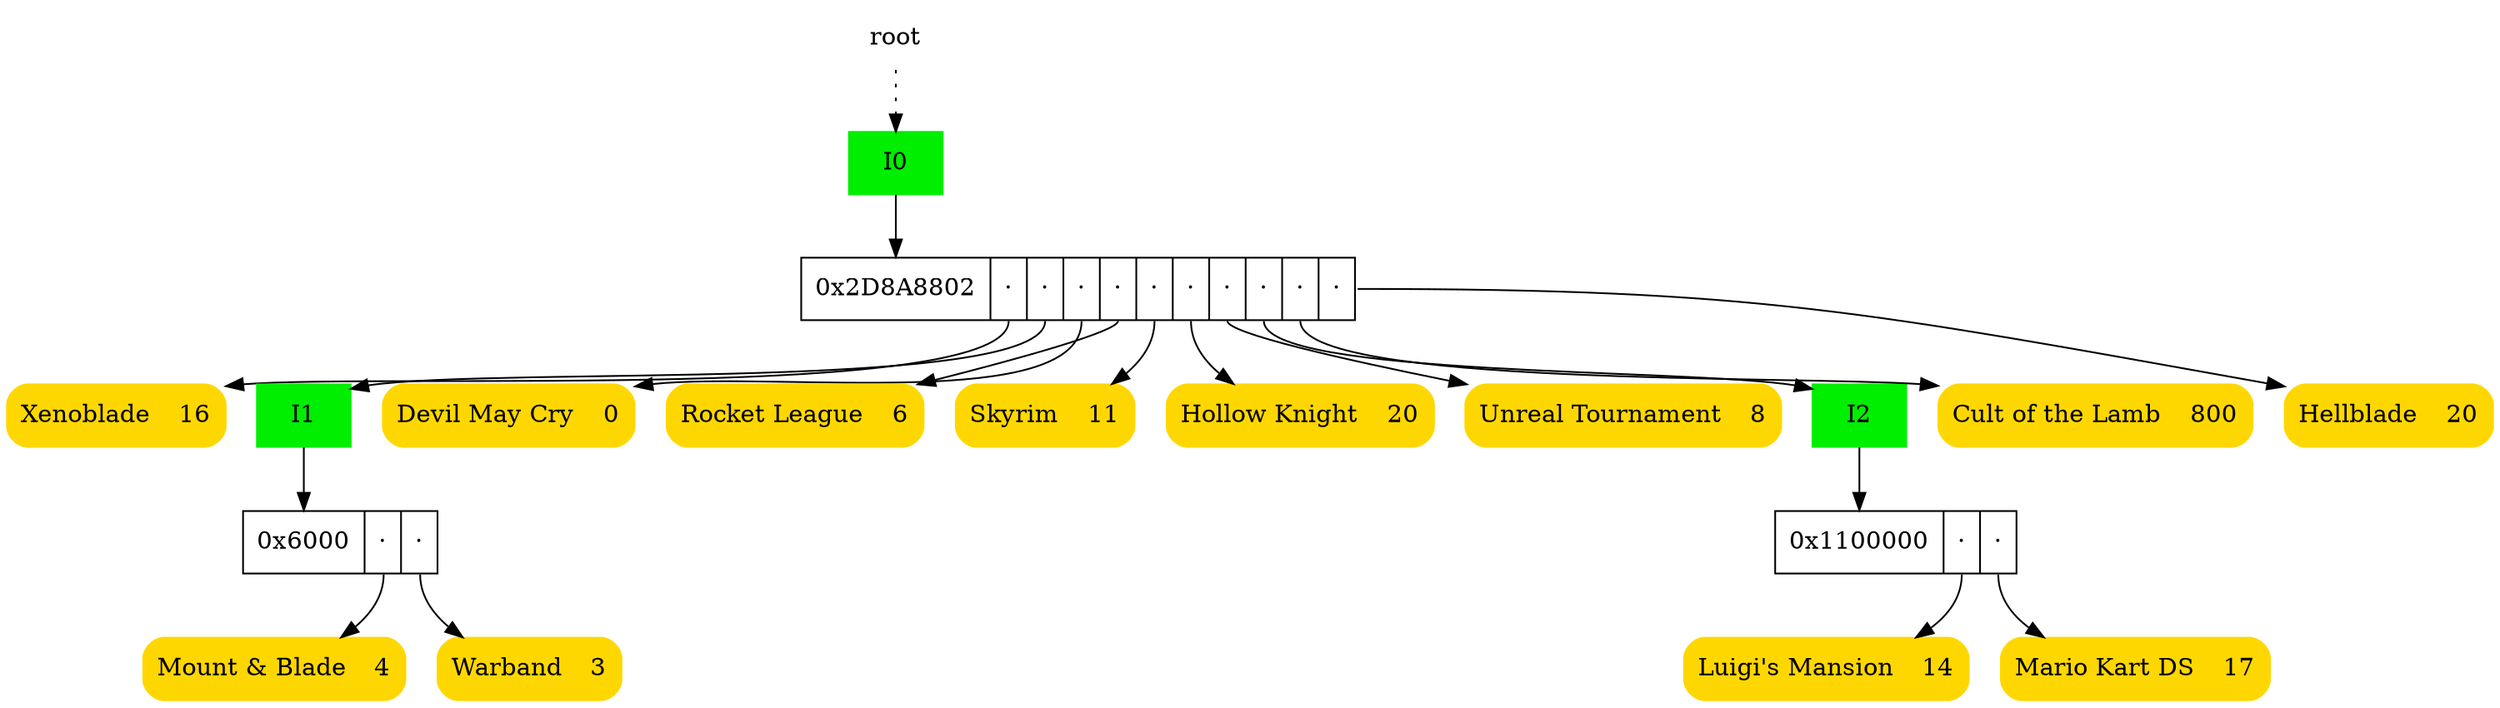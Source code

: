 digraph {
	root [shape=plaintext];
	root -> I0 [style=dotted];
	I0 [style=filled shape=box color=green2];
	C0 [shape=record label="<bmp> 0x2D8A8802|<i0> ·|<i1> ·|<i2> ·|<i3> ·|<i4> ·|<i5> ·|<i6> ·|<i7> ·|<i8> ·|<i9> ·"];
	I0 -> C0:bmp;
	V0 [shape=Mrecord label="<key> Xenoblade|<val> 16" style=filled color=gold];
	C0:i0 -> V0;
	C0:i1 -> I1;
	I1 [style=filled shape=box color=green2];
	C1 [shape=record label="<bmp> 0x6000|<i0> ·|<i1> ·"];
	I1 -> C1:bmp;
	V1 [shape=Mrecord label="<key> Mount & Blade|<val> 4" style=filled color=gold];
	C1:i0 -> V1;
	V2 [shape=Mrecord label="<key> Warband|<val> 3" style=filled color=gold];
	C1:i1 -> V2;
	V3 [shape=Mrecord label="<key> Devil May Cry|<val> 0" style=filled color=gold];
	C0:i2 -> V3;
	V4 [shape=Mrecord label="<key> Rocket League|<val> 6" style=filled color=gold];
	C0:i3 -> V4;
	V5 [shape=Mrecord label="<key> Skyrim|<val> 11" style=filled color=gold];
	C0:i4 -> V5;
	V6 [shape=Mrecord label="<key> Hollow Knight|<val> 20" style=filled color=gold];
	C0:i5 -> V6;
	V7 [shape=Mrecord label="<key> Unreal Tournament|<val> 8" style=filled color=gold];
	C0:i6 -> V7;
	C0:i7 -> I2;
	I2 [style=filled shape=box color=green2];
	C2 [shape=record label="<bmp> 0x1100000|<i0> ·|<i1> ·"];
	I2 -> C2:bmp;
	V8 [shape=Mrecord label="<key> Luigi's Mansion|<val> 14" style=filled color=gold];
	C2:i0 -> V8;
	V9 [shape=Mrecord label="<key> Mario Kart DS|<val> 17" style=filled color=gold];
	C2:i1 -> V9;
	V10 [shape=Mrecord label="<key> Cult of the Lamb|<val> 800" style=filled color=gold];
	C0:i8 -> V10;
	V11 [shape=Mrecord label="<key> Hellblade|<val> 20" style=filled color=gold];
	C0:i9 -> V11;
}
